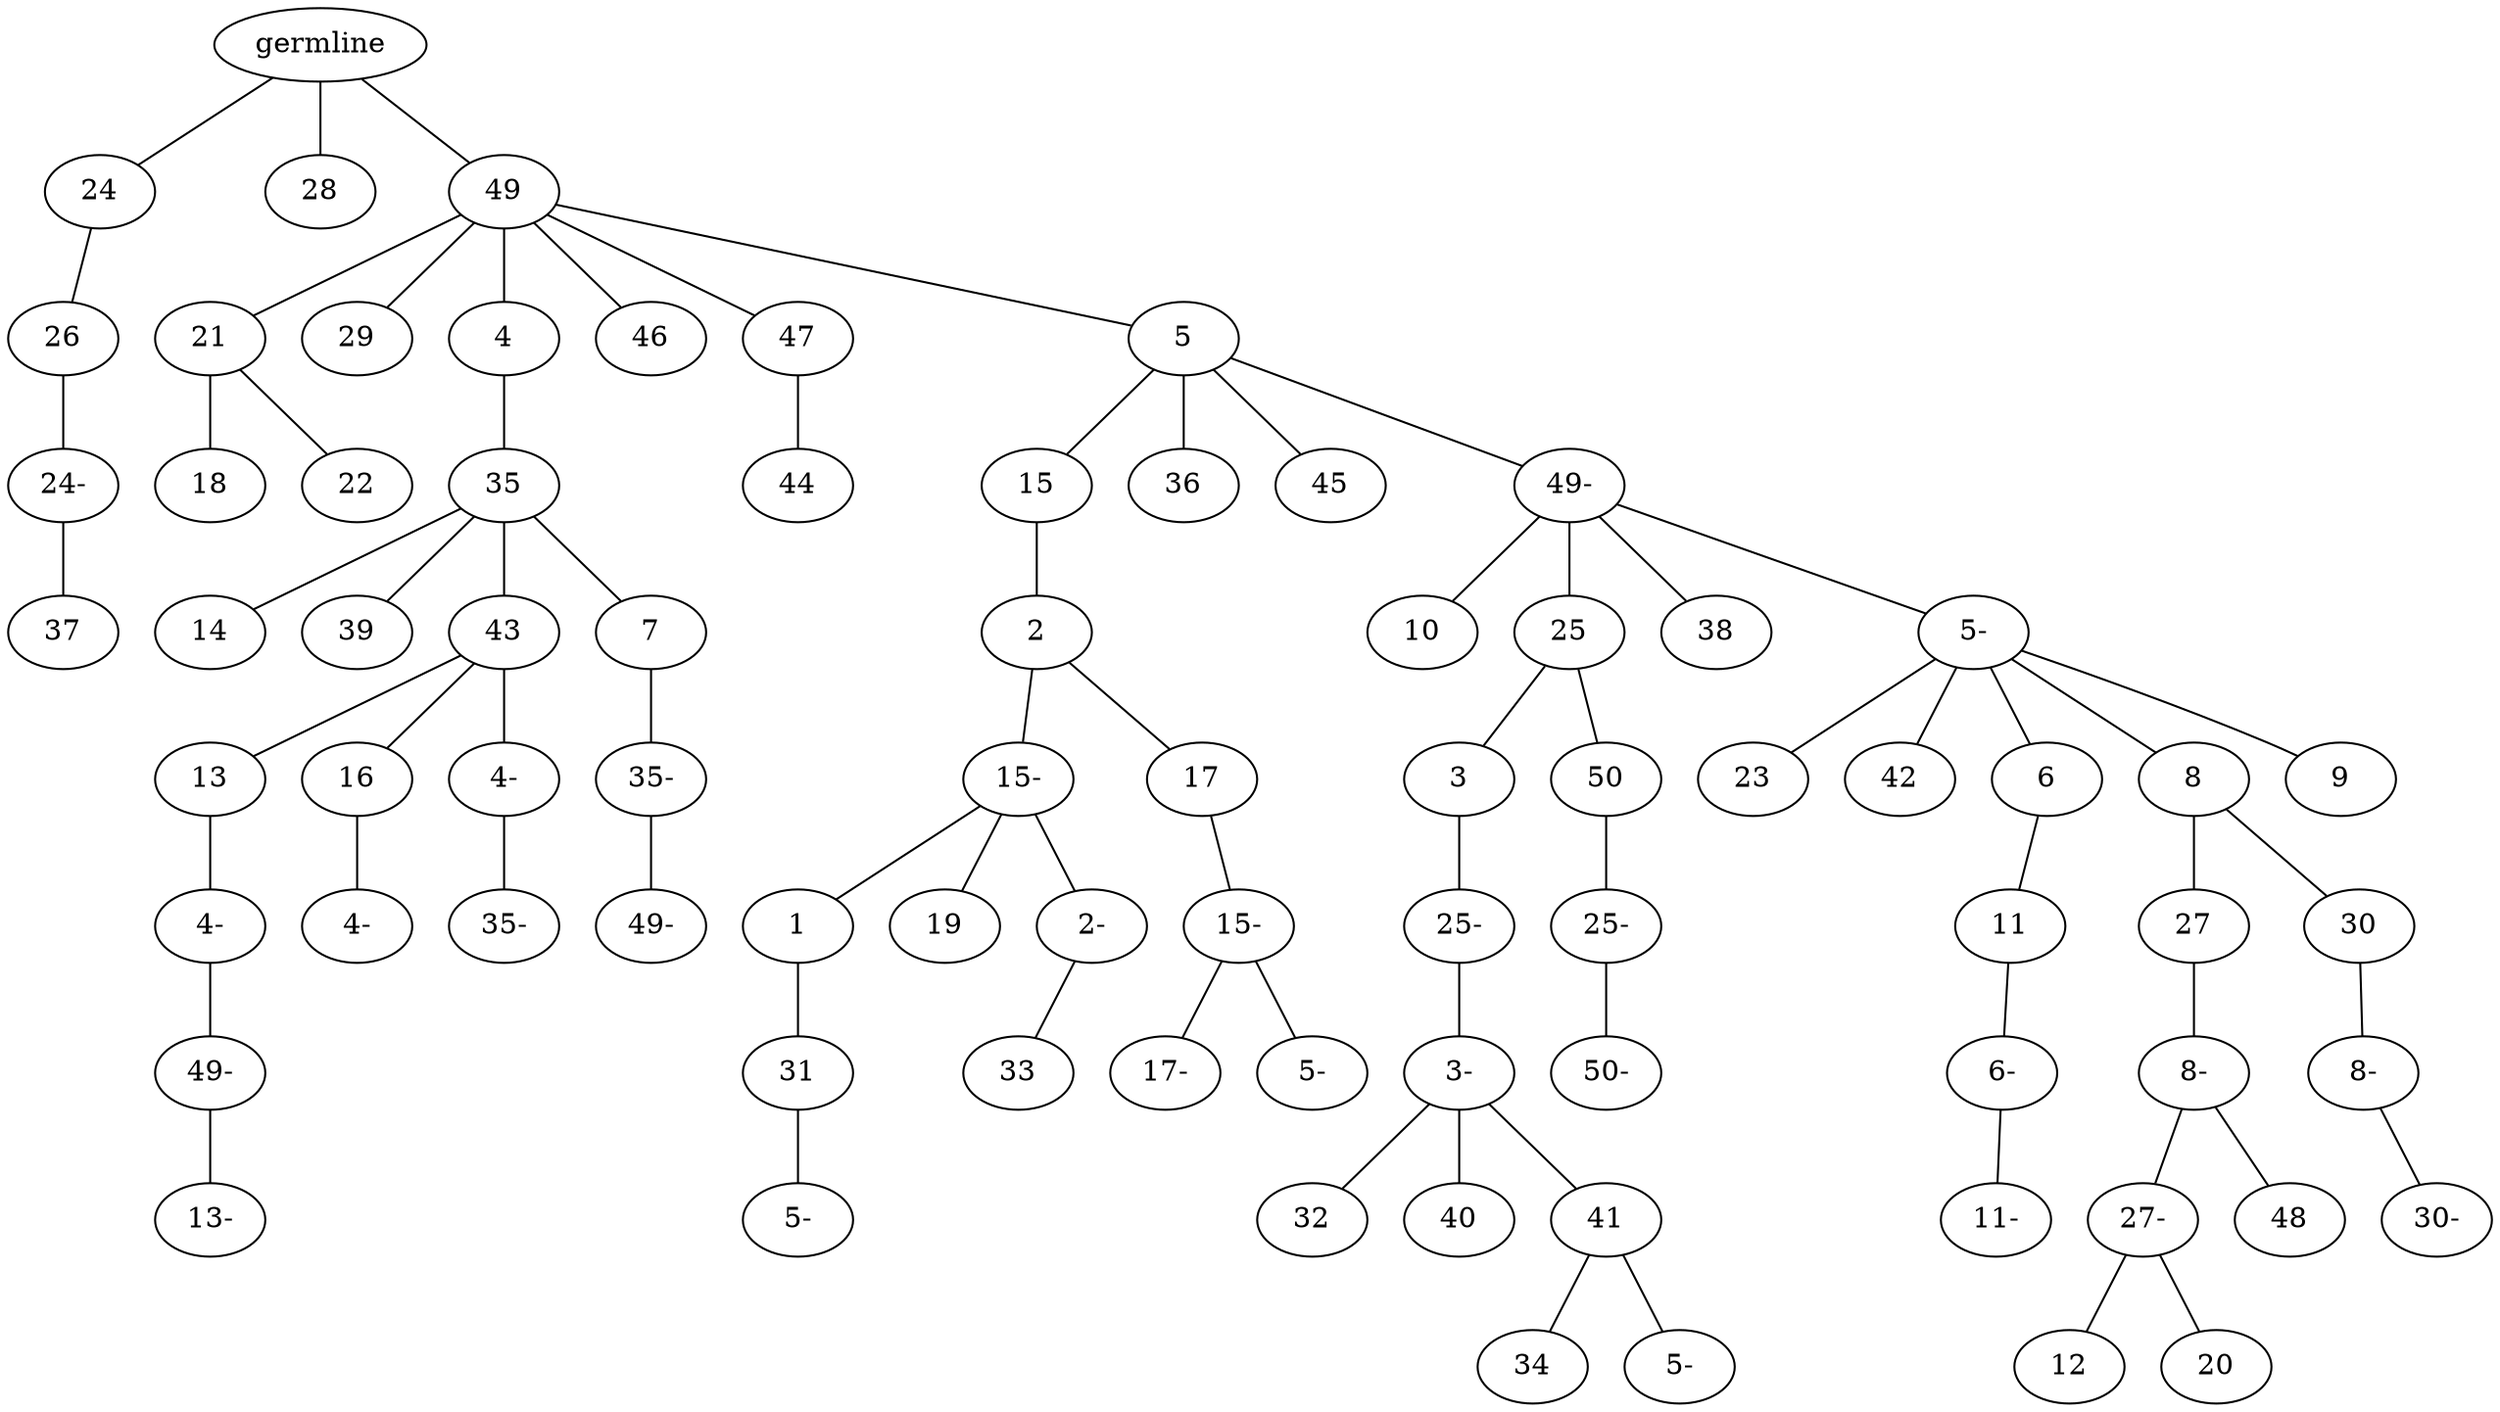 graph tree {
    "139919318393424" [label="germline"];
    "139919318150208" [label="24"];
    "139919318190784" [label="26"];
    "139919318191744" [label="24-"];
    "139919318202496" [label="37"];
    "139919318035712" [label="28"];
    "139919318035952" [label="49"];
    "139919318191696" [label="21"];
    "139919318203984" [label="18"];
    "139919318202256" [label="22"];
    "139919318190256" [label="29"];
    "139919318202160" [label="4"];
    "139919318202304" [label="35"];
    "139919318202352" [label="14"];
    "139919318201056" [label="39"];
    "139919318204128" [label="43"];
    "139919318201632" [label="13"];
    "139919318216960" [label="4-"];
    "139919318217296" [label="49-"];
    "139919318217584" [label="13-"];
    "139919318200384" [label="16"];
    "139919318217824" [label="4-"];
    "139919318200672" [label="4-"];
    "139919318217536" [label="35-"];
    "139919318203936" [label="7"];
    "139919318217776" [label="35-"];
    "139919318217344" [label="49-"];
    "139919318202976" [label="46"];
    "139919318202688" [label="47"];
    "139919318201824" [label="44"];
    "139919318203216" [label="5"];
    "139919318217728" [label="15"];
    "139919318218016" [label="2"];
    "139919318218112" [label="15-"];
    "139919318218640" [label="1"];
    "139919318218928" [label="31"];
    "139919318036192" [label="5-"];
    "139919318218496" [label="19"];
    "139919318217104" [label="2-"];
    "139919318219072" [label="33"];
    "139919318218160" [label="17"];
    "139919318219648" [label="15-"];
    "139919318219024" [label="17-"];
    "139919318219504" [label="5-"];
    "139919318217392" [label="36"];
    "139919318220416" [label="45"];
    "139919318219360" [label="49-"];
    "139919318219792" [label="10"];
    "139919318217968" [label="25"];
    "139919318219744" [label="3"];
    "139919318219840" [label="25-"];
    "139919318220368" [label="3-"];
    "139919318220656" [label="32"];
    "139919318220464" [label="40"];
    "139919318220752" [label="41"];
    "139919318233872" [label="34"];
    "139919318234304" [label="5-"];
    "139919318219600" [label="50"];
    "139919318219312" [label="25-"];
    "139919318220704" [label="50-"];
    "139919318217152" [label="38"];
    "139919318220272" [label="5-"];
    "139919318218592" [label="23"];
    "139919318218976" [label="42"];
    "139919318220128" [label="6"];
    "139919318234208" [label="11"];
    "139919318235360" [label="6-"];
    "139919318235408" [label="11-"];
    "139919318219456" [label="8"];
    "139919318236608" [label="27"];
    "139919318234160" [label="8-"];
    "139919318236176" [label="27-"];
    "139919318236848" [label="12"];
    "139919318235936" [label="20"];
    "139919318235840" [label="48"];
    "139919318234064" [label="30"];
    "139919318234976" [label="8-"];
    "139919318234400" [label="30-"];
    "139919318236464" [label="9"];
    "139919318393424" -- "139919318150208";
    "139919318393424" -- "139919318035712";
    "139919318393424" -- "139919318035952";
    "139919318150208" -- "139919318190784";
    "139919318190784" -- "139919318191744";
    "139919318191744" -- "139919318202496";
    "139919318035952" -- "139919318191696";
    "139919318035952" -- "139919318190256";
    "139919318035952" -- "139919318202160";
    "139919318035952" -- "139919318202976";
    "139919318035952" -- "139919318202688";
    "139919318035952" -- "139919318203216";
    "139919318191696" -- "139919318203984";
    "139919318191696" -- "139919318202256";
    "139919318202160" -- "139919318202304";
    "139919318202304" -- "139919318202352";
    "139919318202304" -- "139919318201056";
    "139919318202304" -- "139919318204128";
    "139919318202304" -- "139919318203936";
    "139919318204128" -- "139919318201632";
    "139919318204128" -- "139919318200384";
    "139919318204128" -- "139919318200672";
    "139919318201632" -- "139919318216960";
    "139919318216960" -- "139919318217296";
    "139919318217296" -- "139919318217584";
    "139919318200384" -- "139919318217824";
    "139919318200672" -- "139919318217536";
    "139919318203936" -- "139919318217776";
    "139919318217776" -- "139919318217344";
    "139919318202688" -- "139919318201824";
    "139919318203216" -- "139919318217728";
    "139919318203216" -- "139919318217392";
    "139919318203216" -- "139919318220416";
    "139919318203216" -- "139919318219360";
    "139919318217728" -- "139919318218016";
    "139919318218016" -- "139919318218112";
    "139919318218016" -- "139919318218160";
    "139919318218112" -- "139919318218640";
    "139919318218112" -- "139919318218496";
    "139919318218112" -- "139919318217104";
    "139919318218640" -- "139919318218928";
    "139919318218928" -- "139919318036192";
    "139919318217104" -- "139919318219072";
    "139919318218160" -- "139919318219648";
    "139919318219648" -- "139919318219024";
    "139919318219648" -- "139919318219504";
    "139919318219360" -- "139919318219792";
    "139919318219360" -- "139919318217968";
    "139919318219360" -- "139919318217152";
    "139919318219360" -- "139919318220272";
    "139919318217968" -- "139919318219744";
    "139919318217968" -- "139919318219600";
    "139919318219744" -- "139919318219840";
    "139919318219840" -- "139919318220368";
    "139919318220368" -- "139919318220656";
    "139919318220368" -- "139919318220464";
    "139919318220368" -- "139919318220752";
    "139919318220752" -- "139919318233872";
    "139919318220752" -- "139919318234304";
    "139919318219600" -- "139919318219312";
    "139919318219312" -- "139919318220704";
    "139919318220272" -- "139919318218592";
    "139919318220272" -- "139919318218976";
    "139919318220272" -- "139919318220128";
    "139919318220272" -- "139919318219456";
    "139919318220272" -- "139919318236464";
    "139919318220128" -- "139919318234208";
    "139919318234208" -- "139919318235360";
    "139919318235360" -- "139919318235408";
    "139919318219456" -- "139919318236608";
    "139919318219456" -- "139919318234064";
    "139919318236608" -- "139919318234160";
    "139919318234160" -- "139919318236176";
    "139919318234160" -- "139919318235840";
    "139919318236176" -- "139919318236848";
    "139919318236176" -- "139919318235936";
    "139919318234064" -- "139919318234976";
    "139919318234976" -- "139919318234400";
}
